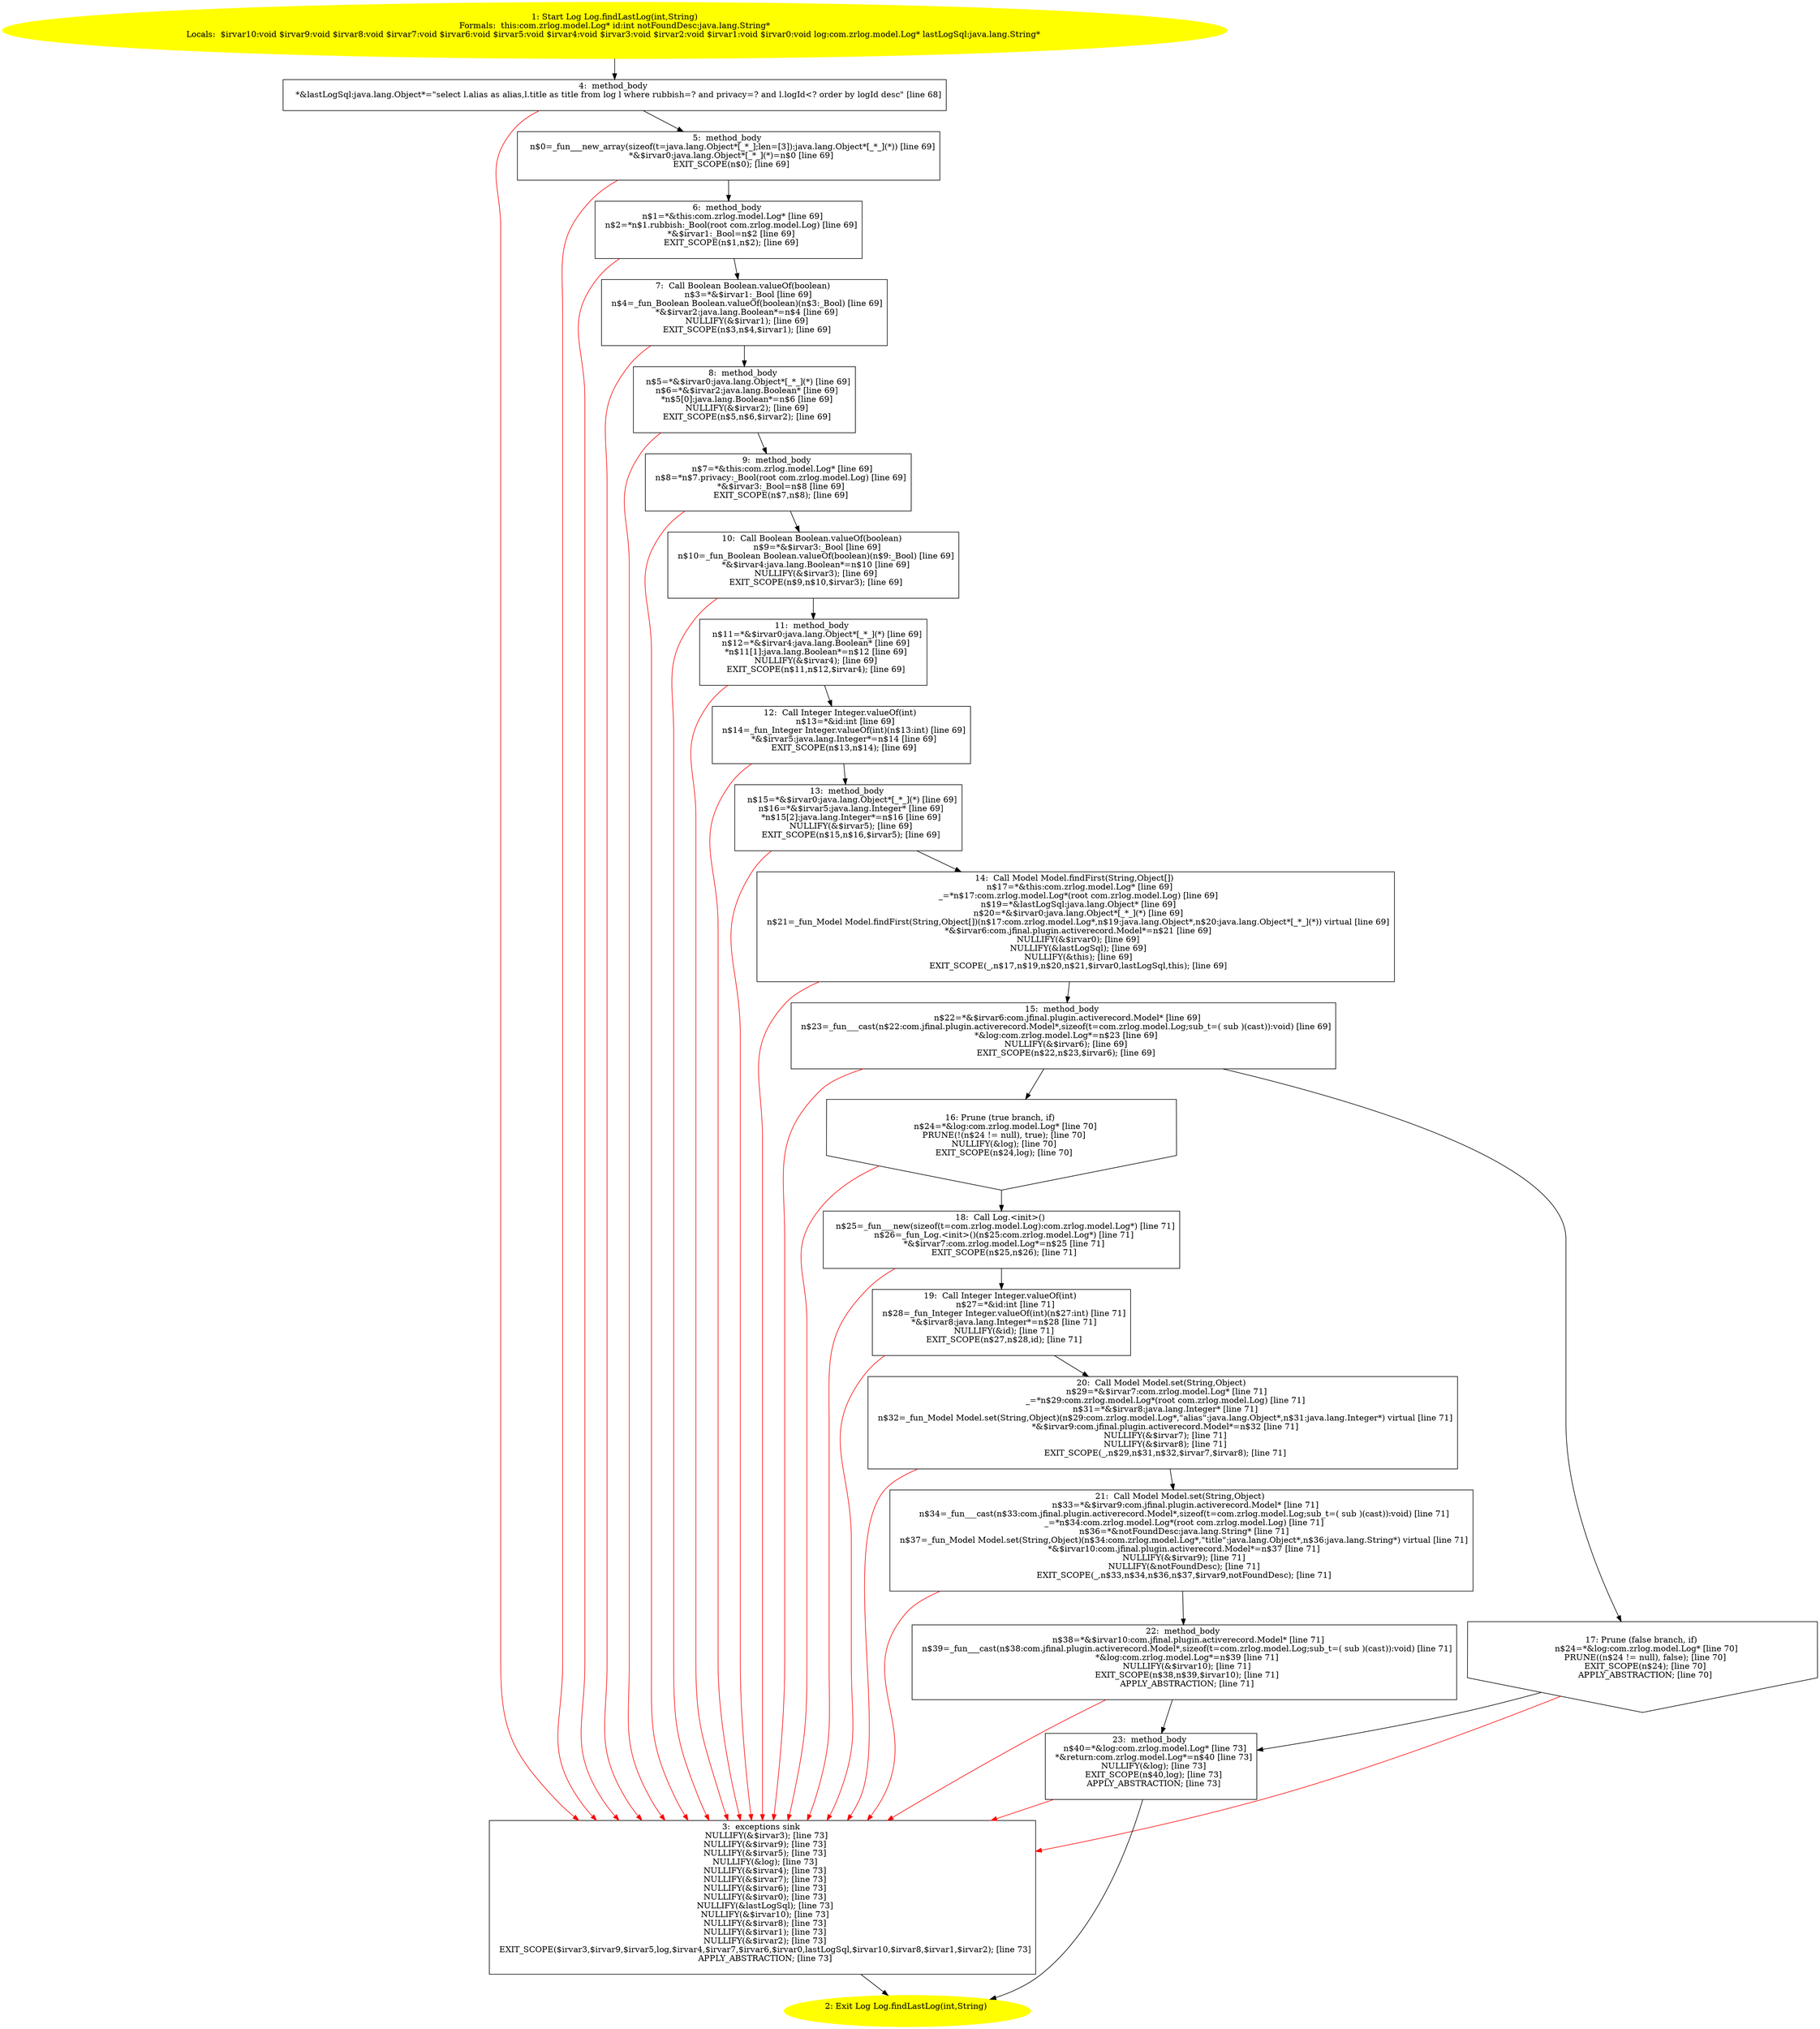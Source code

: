 /* @generated */
digraph cfg {
"com.zrlog.model.Log.findLastLog(int,java.lang.String):com.zrlog.model.Log.967003ac9bf73882f2460e21f5ff7885_1" [label="1: Start Log Log.findLastLog(int,String)\nFormals:  this:com.zrlog.model.Log* id:int notFoundDesc:java.lang.String*\nLocals:  $irvar10:void $irvar9:void $irvar8:void $irvar7:void $irvar6:void $irvar5:void $irvar4:void $irvar3:void $irvar2:void $irvar1:void $irvar0:void log:com.zrlog.model.Log* lastLogSql:java.lang.String* \n  " color=yellow style=filled]
	

	 "com.zrlog.model.Log.findLastLog(int,java.lang.String):com.zrlog.model.Log.967003ac9bf73882f2460e21f5ff7885_1" -> "com.zrlog.model.Log.findLastLog(int,java.lang.String):com.zrlog.model.Log.967003ac9bf73882f2460e21f5ff7885_4" ;
"com.zrlog.model.Log.findLastLog(int,java.lang.String):com.zrlog.model.Log.967003ac9bf73882f2460e21f5ff7885_2" [label="2: Exit Log Log.findLastLog(int,String) \n  " color=yellow style=filled]
	

"com.zrlog.model.Log.findLastLog(int,java.lang.String):com.zrlog.model.Log.967003ac9bf73882f2460e21f5ff7885_3" [label="3:  exceptions sink \n   NULLIFY(&$irvar3); [line 73]\n  NULLIFY(&$irvar9); [line 73]\n  NULLIFY(&$irvar5); [line 73]\n  NULLIFY(&log); [line 73]\n  NULLIFY(&$irvar4); [line 73]\n  NULLIFY(&$irvar7); [line 73]\n  NULLIFY(&$irvar6); [line 73]\n  NULLIFY(&$irvar0); [line 73]\n  NULLIFY(&lastLogSql); [line 73]\n  NULLIFY(&$irvar10); [line 73]\n  NULLIFY(&$irvar8); [line 73]\n  NULLIFY(&$irvar1); [line 73]\n  NULLIFY(&$irvar2); [line 73]\n  EXIT_SCOPE($irvar3,$irvar9,$irvar5,log,$irvar4,$irvar7,$irvar6,$irvar0,lastLogSql,$irvar10,$irvar8,$irvar1,$irvar2); [line 73]\n  APPLY_ABSTRACTION; [line 73]\n " shape="box"]
	

	 "com.zrlog.model.Log.findLastLog(int,java.lang.String):com.zrlog.model.Log.967003ac9bf73882f2460e21f5ff7885_3" -> "com.zrlog.model.Log.findLastLog(int,java.lang.String):com.zrlog.model.Log.967003ac9bf73882f2460e21f5ff7885_2" ;
"com.zrlog.model.Log.findLastLog(int,java.lang.String):com.zrlog.model.Log.967003ac9bf73882f2460e21f5ff7885_4" [label="4:  method_body \n   *&lastLogSql:java.lang.Object*=\"select l.alias as alias,l.title as title from log l where rubbish=? and privacy=? and l.logId<? order by logId desc\" [line 68]\n " shape="box"]
	

	 "com.zrlog.model.Log.findLastLog(int,java.lang.String):com.zrlog.model.Log.967003ac9bf73882f2460e21f5ff7885_4" -> "com.zrlog.model.Log.findLastLog(int,java.lang.String):com.zrlog.model.Log.967003ac9bf73882f2460e21f5ff7885_5" ;
	 "com.zrlog.model.Log.findLastLog(int,java.lang.String):com.zrlog.model.Log.967003ac9bf73882f2460e21f5ff7885_4" -> "com.zrlog.model.Log.findLastLog(int,java.lang.String):com.zrlog.model.Log.967003ac9bf73882f2460e21f5ff7885_3" [color="red" ];
"com.zrlog.model.Log.findLastLog(int,java.lang.String):com.zrlog.model.Log.967003ac9bf73882f2460e21f5ff7885_5" [label="5:  method_body \n   n$0=_fun___new_array(sizeof(t=java.lang.Object*[_*_];len=[3]):java.lang.Object*[_*_](*)) [line 69]\n  *&$irvar0:java.lang.Object*[_*_](*)=n$0 [line 69]\n  EXIT_SCOPE(n$0); [line 69]\n " shape="box"]
	

	 "com.zrlog.model.Log.findLastLog(int,java.lang.String):com.zrlog.model.Log.967003ac9bf73882f2460e21f5ff7885_5" -> "com.zrlog.model.Log.findLastLog(int,java.lang.String):com.zrlog.model.Log.967003ac9bf73882f2460e21f5ff7885_6" ;
	 "com.zrlog.model.Log.findLastLog(int,java.lang.String):com.zrlog.model.Log.967003ac9bf73882f2460e21f5ff7885_5" -> "com.zrlog.model.Log.findLastLog(int,java.lang.String):com.zrlog.model.Log.967003ac9bf73882f2460e21f5ff7885_3" [color="red" ];
"com.zrlog.model.Log.findLastLog(int,java.lang.String):com.zrlog.model.Log.967003ac9bf73882f2460e21f5ff7885_6" [label="6:  method_body \n   n$1=*&this:com.zrlog.model.Log* [line 69]\n  n$2=*n$1.rubbish:_Bool(root com.zrlog.model.Log) [line 69]\n  *&$irvar1:_Bool=n$2 [line 69]\n  EXIT_SCOPE(n$1,n$2); [line 69]\n " shape="box"]
	

	 "com.zrlog.model.Log.findLastLog(int,java.lang.String):com.zrlog.model.Log.967003ac9bf73882f2460e21f5ff7885_6" -> "com.zrlog.model.Log.findLastLog(int,java.lang.String):com.zrlog.model.Log.967003ac9bf73882f2460e21f5ff7885_7" ;
	 "com.zrlog.model.Log.findLastLog(int,java.lang.String):com.zrlog.model.Log.967003ac9bf73882f2460e21f5ff7885_6" -> "com.zrlog.model.Log.findLastLog(int,java.lang.String):com.zrlog.model.Log.967003ac9bf73882f2460e21f5ff7885_3" [color="red" ];
"com.zrlog.model.Log.findLastLog(int,java.lang.String):com.zrlog.model.Log.967003ac9bf73882f2460e21f5ff7885_7" [label="7:  Call Boolean Boolean.valueOf(boolean) \n   n$3=*&$irvar1:_Bool [line 69]\n  n$4=_fun_Boolean Boolean.valueOf(boolean)(n$3:_Bool) [line 69]\n  *&$irvar2:java.lang.Boolean*=n$4 [line 69]\n  NULLIFY(&$irvar1); [line 69]\n  EXIT_SCOPE(n$3,n$4,$irvar1); [line 69]\n " shape="box"]
	

	 "com.zrlog.model.Log.findLastLog(int,java.lang.String):com.zrlog.model.Log.967003ac9bf73882f2460e21f5ff7885_7" -> "com.zrlog.model.Log.findLastLog(int,java.lang.String):com.zrlog.model.Log.967003ac9bf73882f2460e21f5ff7885_8" ;
	 "com.zrlog.model.Log.findLastLog(int,java.lang.String):com.zrlog.model.Log.967003ac9bf73882f2460e21f5ff7885_7" -> "com.zrlog.model.Log.findLastLog(int,java.lang.String):com.zrlog.model.Log.967003ac9bf73882f2460e21f5ff7885_3" [color="red" ];
"com.zrlog.model.Log.findLastLog(int,java.lang.String):com.zrlog.model.Log.967003ac9bf73882f2460e21f5ff7885_8" [label="8:  method_body \n   n$5=*&$irvar0:java.lang.Object*[_*_](*) [line 69]\n  n$6=*&$irvar2:java.lang.Boolean* [line 69]\n  *n$5[0]:java.lang.Boolean*=n$6 [line 69]\n  NULLIFY(&$irvar2); [line 69]\n  EXIT_SCOPE(n$5,n$6,$irvar2); [line 69]\n " shape="box"]
	

	 "com.zrlog.model.Log.findLastLog(int,java.lang.String):com.zrlog.model.Log.967003ac9bf73882f2460e21f5ff7885_8" -> "com.zrlog.model.Log.findLastLog(int,java.lang.String):com.zrlog.model.Log.967003ac9bf73882f2460e21f5ff7885_9" ;
	 "com.zrlog.model.Log.findLastLog(int,java.lang.String):com.zrlog.model.Log.967003ac9bf73882f2460e21f5ff7885_8" -> "com.zrlog.model.Log.findLastLog(int,java.lang.String):com.zrlog.model.Log.967003ac9bf73882f2460e21f5ff7885_3" [color="red" ];
"com.zrlog.model.Log.findLastLog(int,java.lang.String):com.zrlog.model.Log.967003ac9bf73882f2460e21f5ff7885_9" [label="9:  method_body \n   n$7=*&this:com.zrlog.model.Log* [line 69]\n  n$8=*n$7.privacy:_Bool(root com.zrlog.model.Log) [line 69]\n  *&$irvar3:_Bool=n$8 [line 69]\n  EXIT_SCOPE(n$7,n$8); [line 69]\n " shape="box"]
	

	 "com.zrlog.model.Log.findLastLog(int,java.lang.String):com.zrlog.model.Log.967003ac9bf73882f2460e21f5ff7885_9" -> "com.zrlog.model.Log.findLastLog(int,java.lang.String):com.zrlog.model.Log.967003ac9bf73882f2460e21f5ff7885_10" ;
	 "com.zrlog.model.Log.findLastLog(int,java.lang.String):com.zrlog.model.Log.967003ac9bf73882f2460e21f5ff7885_9" -> "com.zrlog.model.Log.findLastLog(int,java.lang.String):com.zrlog.model.Log.967003ac9bf73882f2460e21f5ff7885_3" [color="red" ];
"com.zrlog.model.Log.findLastLog(int,java.lang.String):com.zrlog.model.Log.967003ac9bf73882f2460e21f5ff7885_10" [label="10:  Call Boolean Boolean.valueOf(boolean) \n   n$9=*&$irvar3:_Bool [line 69]\n  n$10=_fun_Boolean Boolean.valueOf(boolean)(n$9:_Bool) [line 69]\n  *&$irvar4:java.lang.Boolean*=n$10 [line 69]\n  NULLIFY(&$irvar3); [line 69]\n  EXIT_SCOPE(n$9,n$10,$irvar3); [line 69]\n " shape="box"]
	

	 "com.zrlog.model.Log.findLastLog(int,java.lang.String):com.zrlog.model.Log.967003ac9bf73882f2460e21f5ff7885_10" -> "com.zrlog.model.Log.findLastLog(int,java.lang.String):com.zrlog.model.Log.967003ac9bf73882f2460e21f5ff7885_11" ;
	 "com.zrlog.model.Log.findLastLog(int,java.lang.String):com.zrlog.model.Log.967003ac9bf73882f2460e21f5ff7885_10" -> "com.zrlog.model.Log.findLastLog(int,java.lang.String):com.zrlog.model.Log.967003ac9bf73882f2460e21f5ff7885_3" [color="red" ];
"com.zrlog.model.Log.findLastLog(int,java.lang.String):com.zrlog.model.Log.967003ac9bf73882f2460e21f5ff7885_11" [label="11:  method_body \n   n$11=*&$irvar0:java.lang.Object*[_*_](*) [line 69]\n  n$12=*&$irvar4:java.lang.Boolean* [line 69]\n  *n$11[1]:java.lang.Boolean*=n$12 [line 69]\n  NULLIFY(&$irvar4); [line 69]\n  EXIT_SCOPE(n$11,n$12,$irvar4); [line 69]\n " shape="box"]
	

	 "com.zrlog.model.Log.findLastLog(int,java.lang.String):com.zrlog.model.Log.967003ac9bf73882f2460e21f5ff7885_11" -> "com.zrlog.model.Log.findLastLog(int,java.lang.String):com.zrlog.model.Log.967003ac9bf73882f2460e21f5ff7885_12" ;
	 "com.zrlog.model.Log.findLastLog(int,java.lang.String):com.zrlog.model.Log.967003ac9bf73882f2460e21f5ff7885_11" -> "com.zrlog.model.Log.findLastLog(int,java.lang.String):com.zrlog.model.Log.967003ac9bf73882f2460e21f5ff7885_3" [color="red" ];
"com.zrlog.model.Log.findLastLog(int,java.lang.String):com.zrlog.model.Log.967003ac9bf73882f2460e21f5ff7885_12" [label="12:  Call Integer Integer.valueOf(int) \n   n$13=*&id:int [line 69]\n  n$14=_fun_Integer Integer.valueOf(int)(n$13:int) [line 69]\n  *&$irvar5:java.lang.Integer*=n$14 [line 69]\n  EXIT_SCOPE(n$13,n$14); [line 69]\n " shape="box"]
	

	 "com.zrlog.model.Log.findLastLog(int,java.lang.String):com.zrlog.model.Log.967003ac9bf73882f2460e21f5ff7885_12" -> "com.zrlog.model.Log.findLastLog(int,java.lang.String):com.zrlog.model.Log.967003ac9bf73882f2460e21f5ff7885_13" ;
	 "com.zrlog.model.Log.findLastLog(int,java.lang.String):com.zrlog.model.Log.967003ac9bf73882f2460e21f5ff7885_12" -> "com.zrlog.model.Log.findLastLog(int,java.lang.String):com.zrlog.model.Log.967003ac9bf73882f2460e21f5ff7885_3" [color="red" ];
"com.zrlog.model.Log.findLastLog(int,java.lang.String):com.zrlog.model.Log.967003ac9bf73882f2460e21f5ff7885_13" [label="13:  method_body \n   n$15=*&$irvar0:java.lang.Object*[_*_](*) [line 69]\n  n$16=*&$irvar5:java.lang.Integer* [line 69]\n  *n$15[2]:java.lang.Integer*=n$16 [line 69]\n  NULLIFY(&$irvar5); [line 69]\n  EXIT_SCOPE(n$15,n$16,$irvar5); [line 69]\n " shape="box"]
	

	 "com.zrlog.model.Log.findLastLog(int,java.lang.String):com.zrlog.model.Log.967003ac9bf73882f2460e21f5ff7885_13" -> "com.zrlog.model.Log.findLastLog(int,java.lang.String):com.zrlog.model.Log.967003ac9bf73882f2460e21f5ff7885_14" ;
	 "com.zrlog.model.Log.findLastLog(int,java.lang.String):com.zrlog.model.Log.967003ac9bf73882f2460e21f5ff7885_13" -> "com.zrlog.model.Log.findLastLog(int,java.lang.String):com.zrlog.model.Log.967003ac9bf73882f2460e21f5ff7885_3" [color="red" ];
"com.zrlog.model.Log.findLastLog(int,java.lang.String):com.zrlog.model.Log.967003ac9bf73882f2460e21f5ff7885_14" [label="14:  Call Model Model.findFirst(String,Object[]) \n   n$17=*&this:com.zrlog.model.Log* [line 69]\n  _=*n$17:com.zrlog.model.Log*(root com.zrlog.model.Log) [line 69]\n  n$19=*&lastLogSql:java.lang.Object* [line 69]\n  n$20=*&$irvar0:java.lang.Object*[_*_](*) [line 69]\n  n$21=_fun_Model Model.findFirst(String,Object[])(n$17:com.zrlog.model.Log*,n$19:java.lang.Object*,n$20:java.lang.Object*[_*_](*)) virtual [line 69]\n  *&$irvar6:com.jfinal.plugin.activerecord.Model*=n$21 [line 69]\n  NULLIFY(&$irvar0); [line 69]\n  NULLIFY(&lastLogSql); [line 69]\n  NULLIFY(&this); [line 69]\n  EXIT_SCOPE(_,n$17,n$19,n$20,n$21,$irvar0,lastLogSql,this); [line 69]\n " shape="box"]
	

	 "com.zrlog.model.Log.findLastLog(int,java.lang.String):com.zrlog.model.Log.967003ac9bf73882f2460e21f5ff7885_14" -> "com.zrlog.model.Log.findLastLog(int,java.lang.String):com.zrlog.model.Log.967003ac9bf73882f2460e21f5ff7885_15" ;
	 "com.zrlog.model.Log.findLastLog(int,java.lang.String):com.zrlog.model.Log.967003ac9bf73882f2460e21f5ff7885_14" -> "com.zrlog.model.Log.findLastLog(int,java.lang.String):com.zrlog.model.Log.967003ac9bf73882f2460e21f5ff7885_3" [color="red" ];
"com.zrlog.model.Log.findLastLog(int,java.lang.String):com.zrlog.model.Log.967003ac9bf73882f2460e21f5ff7885_15" [label="15:  method_body \n   n$22=*&$irvar6:com.jfinal.plugin.activerecord.Model* [line 69]\n  n$23=_fun___cast(n$22:com.jfinal.plugin.activerecord.Model*,sizeof(t=com.zrlog.model.Log;sub_t=( sub )(cast)):void) [line 69]\n  *&log:com.zrlog.model.Log*=n$23 [line 69]\n  NULLIFY(&$irvar6); [line 69]\n  EXIT_SCOPE(n$22,n$23,$irvar6); [line 69]\n " shape="box"]
	

	 "com.zrlog.model.Log.findLastLog(int,java.lang.String):com.zrlog.model.Log.967003ac9bf73882f2460e21f5ff7885_15" -> "com.zrlog.model.Log.findLastLog(int,java.lang.String):com.zrlog.model.Log.967003ac9bf73882f2460e21f5ff7885_16" ;
	 "com.zrlog.model.Log.findLastLog(int,java.lang.String):com.zrlog.model.Log.967003ac9bf73882f2460e21f5ff7885_15" -> "com.zrlog.model.Log.findLastLog(int,java.lang.String):com.zrlog.model.Log.967003ac9bf73882f2460e21f5ff7885_17" ;
	 "com.zrlog.model.Log.findLastLog(int,java.lang.String):com.zrlog.model.Log.967003ac9bf73882f2460e21f5ff7885_15" -> "com.zrlog.model.Log.findLastLog(int,java.lang.String):com.zrlog.model.Log.967003ac9bf73882f2460e21f5ff7885_3" [color="red" ];
"com.zrlog.model.Log.findLastLog(int,java.lang.String):com.zrlog.model.Log.967003ac9bf73882f2460e21f5ff7885_16" [label="16: Prune (true branch, if) \n   n$24=*&log:com.zrlog.model.Log* [line 70]\n  PRUNE(!(n$24 != null), true); [line 70]\n  NULLIFY(&log); [line 70]\n  EXIT_SCOPE(n$24,log); [line 70]\n " shape="invhouse"]
	

	 "com.zrlog.model.Log.findLastLog(int,java.lang.String):com.zrlog.model.Log.967003ac9bf73882f2460e21f5ff7885_16" -> "com.zrlog.model.Log.findLastLog(int,java.lang.String):com.zrlog.model.Log.967003ac9bf73882f2460e21f5ff7885_18" ;
	 "com.zrlog.model.Log.findLastLog(int,java.lang.String):com.zrlog.model.Log.967003ac9bf73882f2460e21f5ff7885_16" -> "com.zrlog.model.Log.findLastLog(int,java.lang.String):com.zrlog.model.Log.967003ac9bf73882f2460e21f5ff7885_3" [color="red" ];
"com.zrlog.model.Log.findLastLog(int,java.lang.String):com.zrlog.model.Log.967003ac9bf73882f2460e21f5ff7885_17" [label="17: Prune (false branch, if) \n   n$24=*&log:com.zrlog.model.Log* [line 70]\n  PRUNE((n$24 != null), false); [line 70]\n  EXIT_SCOPE(n$24); [line 70]\n  APPLY_ABSTRACTION; [line 70]\n " shape="invhouse"]
	

	 "com.zrlog.model.Log.findLastLog(int,java.lang.String):com.zrlog.model.Log.967003ac9bf73882f2460e21f5ff7885_17" -> "com.zrlog.model.Log.findLastLog(int,java.lang.String):com.zrlog.model.Log.967003ac9bf73882f2460e21f5ff7885_23" ;
	 "com.zrlog.model.Log.findLastLog(int,java.lang.String):com.zrlog.model.Log.967003ac9bf73882f2460e21f5ff7885_17" -> "com.zrlog.model.Log.findLastLog(int,java.lang.String):com.zrlog.model.Log.967003ac9bf73882f2460e21f5ff7885_3" [color="red" ];
"com.zrlog.model.Log.findLastLog(int,java.lang.String):com.zrlog.model.Log.967003ac9bf73882f2460e21f5ff7885_18" [label="18:  Call Log.<init>() \n   n$25=_fun___new(sizeof(t=com.zrlog.model.Log):com.zrlog.model.Log*) [line 71]\n  n$26=_fun_Log.<init>()(n$25:com.zrlog.model.Log*) [line 71]\n  *&$irvar7:com.zrlog.model.Log*=n$25 [line 71]\n  EXIT_SCOPE(n$25,n$26); [line 71]\n " shape="box"]
	

	 "com.zrlog.model.Log.findLastLog(int,java.lang.String):com.zrlog.model.Log.967003ac9bf73882f2460e21f5ff7885_18" -> "com.zrlog.model.Log.findLastLog(int,java.lang.String):com.zrlog.model.Log.967003ac9bf73882f2460e21f5ff7885_19" ;
	 "com.zrlog.model.Log.findLastLog(int,java.lang.String):com.zrlog.model.Log.967003ac9bf73882f2460e21f5ff7885_18" -> "com.zrlog.model.Log.findLastLog(int,java.lang.String):com.zrlog.model.Log.967003ac9bf73882f2460e21f5ff7885_3" [color="red" ];
"com.zrlog.model.Log.findLastLog(int,java.lang.String):com.zrlog.model.Log.967003ac9bf73882f2460e21f5ff7885_19" [label="19:  Call Integer Integer.valueOf(int) \n   n$27=*&id:int [line 71]\n  n$28=_fun_Integer Integer.valueOf(int)(n$27:int) [line 71]\n  *&$irvar8:java.lang.Integer*=n$28 [line 71]\n  NULLIFY(&id); [line 71]\n  EXIT_SCOPE(n$27,n$28,id); [line 71]\n " shape="box"]
	

	 "com.zrlog.model.Log.findLastLog(int,java.lang.String):com.zrlog.model.Log.967003ac9bf73882f2460e21f5ff7885_19" -> "com.zrlog.model.Log.findLastLog(int,java.lang.String):com.zrlog.model.Log.967003ac9bf73882f2460e21f5ff7885_20" ;
	 "com.zrlog.model.Log.findLastLog(int,java.lang.String):com.zrlog.model.Log.967003ac9bf73882f2460e21f5ff7885_19" -> "com.zrlog.model.Log.findLastLog(int,java.lang.String):com.zrlog.model.Log.967003ac9bf73882f2460e21f5ff7885_3" [color="red" ];
"com.zrlog.model.Log.findLastLog(int,java.lang.String):com.zrlog.model.Log.967003ac9bf73882f2460e21f5ff7885_20" [label="20:  Call Model Model.set(String,Object) \n   n$29=*&$irvar7:com.zrlog.model.Log* [line 71]\n  _=*n$29:com.zrlog.model.Log*(root com.zrlog.model.Log) [line 71]\n  n$31=*&$irvar8:java.lang.Integer* [line 71]\n  n$32=_fun_Model Model.set(String,Object)(n$29:com.zrlog.model.Log*,\"alias\":java.lang.Object*,n$31:java.lang.Integer*) virtual [line 71]\n  *&$irvar9:com.jfinal.plugin.activerecord.Model*=n$32 [line 71]\n  NULLIFY(&$irvar7); [line 71]\n  NULLIFY(&$irvar8); [line 71]\n  EXIT_SCOPE(_,n$29,n$31,n$32,$irvar7,$irvar8); [line 71]\n " shape="box"]
	

	 "com.zrlog.model.Log.findLastLog(int,java.lang.String):com.zrlog.model.Log.967003ac9bf73882f2460e21f5ff7885_20" -> "com.zrlog.model.Log.findLastLog(int,java.lang.String):com.zrlog.model.Log.967003ac9bf73882f2460e21f5ff7885_21" ;
	 "com.zrlog.model.Log.findLastLog(int,java.lang.String):com.zrlog.model.Log.967003ac9bf73882f2460e21f5ff7885_20" -> "com.zrlog.model.Log.findLastLog(int,java.lang.String):com.zrlog.model.Log.967003ac9bf73882f2460e21f5ff7885_3" [color="red" ];
"com.zrlog.model.Log.findLastLog(int,java.lang.String):com.zrlog.model.Log.967003ac9bf73882f2460e21f5ff7885_21" [label="21:  Call Model Model.set(String,Object) \n   n$33=*&$irvar9:com.jfinal.plugin.activerecord.Model* [line 71]\n  n$34=_fun___cast(n$33:com.jfinal.plugin.activerecord.Model*,sizeof(t=com.zrlog.model.Log;sub_t=( sub )(cast)):void) [line 71]\n  _=*n$34:com.zrlog.model.Log*(root com.zrlog.model.Log) [line 71]\n  n$36=*&notFoundDesc:java.lang.String* [line 71]\n  n$37=_fun_Model Model.set(String,Object)(n$34:com.zrlog.model.Log*,\"title\":java.lang.Object*,n$36:java.lang.String*) virtual [line 71]\n  *&$irvar10:com.jfinal.plugin.activerecord.Model*=n$37 [line 71]\n  NULLIFY(&$irvar9); [line 71]\n  NULLIFY(&notFoundDesc); [line 71]\n  EXIT_SCOPE(_,n$33,n$34,n$36,n$37,$irvar9,notFoundDesc); [line 71]\n " shape="box"]
	

	 "com.zrlog.model.Log.findLastLog(int,java.lang.String):com.zrlog.model.Log.967003ac9bf73882f2460e21f5ff7885_21" -> "com.zrlog.model.Log.findLastLog(int,java.lang.String):com.zrlog.model.Log.967003ac9bf73882f2460e21f5ff7885_22" ;
	 "com.zrlog.model.Log.findLastLog(int,java.lang.String):com.zrlog.model.Log.967003ac9bf73882f2460e21f5ff7885_21" -> "com.zrlog.model.Log.findLastLog(int,java.lang.String):com.zrlog.model.Log.967003ac9bf73882f2460e21f5ff7885_3" [color="red" ];
"com.zrlog.model.Log.findLastLog(int,java.lang.String):com.zrlog.model.Log.967003ac9bf73882f2460e21f5ff7885_22" [label="22:  method_body \n   n$38=*&$irvar10:com.jfinal.plugin.activerecord.Model* [line 71]\n  n$39=_fun___cast(n$38:com.jfinal.plugin.activerecord.Model*,sizeof(t=com.zrlog.model.Log;sub_t=( sub )(cast)):void) [line 71]\n  *&log:com.zrlog.model.Log*=n$39 [line 71]\n  NULLIFY(&$irvar10); [line 71]\n  EXIT_SCOPE(n$38,n$39,$irvar10); [line 71]\n  APPLY_ABSTRACTION; [line 71]\n " shape="box"]
	

	 "com.zrlog.model.Log.findLastLog(int,java.lang.String):com.zrlog.model.Log.967003ac9bf73882f2460e21f5ff7885_22" -> "com.zrlog.model.Log.findLastLog(int,java.lang.String):com.zrlog.model.Log.967003ac9bf73882f2460e21f5ff7885_23" ;
	 "com.zrlog.model.Log.findLastLog(int,java.lang.String):com.zrlog.model.Log.967003ac9bf73882f2460e21f5ff7885_22" -> "com.zrlog.model.Log.findLastLog(int,java.lang.String):com.zrlog.model.Log.967003ac9bf73882f2460e21f5ff7885_3" [color="red" ];
"com.zrlog.model.Log.findLastLog(int,java.lang.String):com.zrlog.model.Log.967003ac9bf73882f2460e21f5ff7885_23" [label="23:  method_body \n   n$40=*&log:com.zrlog.model.Log* [line 73]\n  *&return:com.zrlog.model.Log*=n$40 [line 73]\n  NULLIFY(&log); [line 73]\n  EXIT_SCOPE(n$40,log); [line 73]\n  APPLY_ABSTRACTION; [line 73]\n " shape="box"]
	

	 "com.zrlog.model.Log.findLastLog(int,java.lang.String):com.zrlog.model.Log.967003ac9bf73882f2460e21f5ff7885_23" -> "com.zrlog.model.Log.findLastLog(int,java.lang.String):com.zrlog.model.Log.967003ac9bf73882f2460e21f5ff7885_2" ;
	 "com.zrlog.model.Log.findLastLog(int,java.lang.String):com.zrlog.model.Log.967003ac9bf73882f2460e21f5ff7885_23" -> "com.zrlog.model.Log.findLastLog(int,java.lang.String):com.zrlog.model.Log.967003ac9bf73882f2460e21f5ff7885_3" [color="red" ];
}
